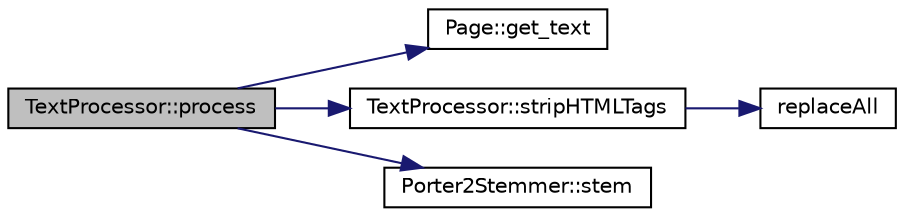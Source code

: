 digraph "TextProcessor::process"
{
  edge [fontname="Helvetica",fontsize="10",labelfontname="Helvetica",labelfontsize="10"];
  node [fontname="Helvetica",fontsize="10",shape=record];
  rankdir="LR";
  Node1 [label="TextProcessor::process",height=0.2,width=0.4,color="black", fillcolor="grey75", style="filled", fontcolor="black"];
  Node1 -> Node2 [color="midnightblue",fontsize="10",style="solid",fontname="Helvetica"];
  Node2 [label="Page::get_text",height=0.2,width=0.4,color="black", fillcolor="white", style="filled",URL="$class_page.html#a105475e662886f995d589a67d53caca3"];
  Node1 -> Node3 [color="midnightblue",fontsize="10",style="solid",fontname="Helvetica"];
  Node3 [label="TextProcessor::stripHTMLTags",height=0.2,width=0.4,color="black", fillcolor="white", style="filled",URL="$class_text_processor.html#ad0ffbf2516c2099467c602633fd2e7f8"];
  Node3 -> Node4 [color="midnightblue",fontsize="10",style="solid",fontname="Helvetica"];
  Node4 [label="replaceAll",height=0.2,width=0.4,color="black", fillcolor="white", style="filled",URL="$_replace_all_8cpp.html#a3adacf2ac06d54c7c2b8f99eebacc147"];
  Node1 -> Node5 [color="midnightblue",fontsize="10",style="solid",fontname="Helvetica"];
  Node5 [label="Porter2Stemmer::stem",height=0.2,width=0.4,color="black", fillcolor="white", style="filled",URL="$namespace_porter2_stemmer.html#ad07c4652a1144329db4bdfb6ce640d80"];
}
